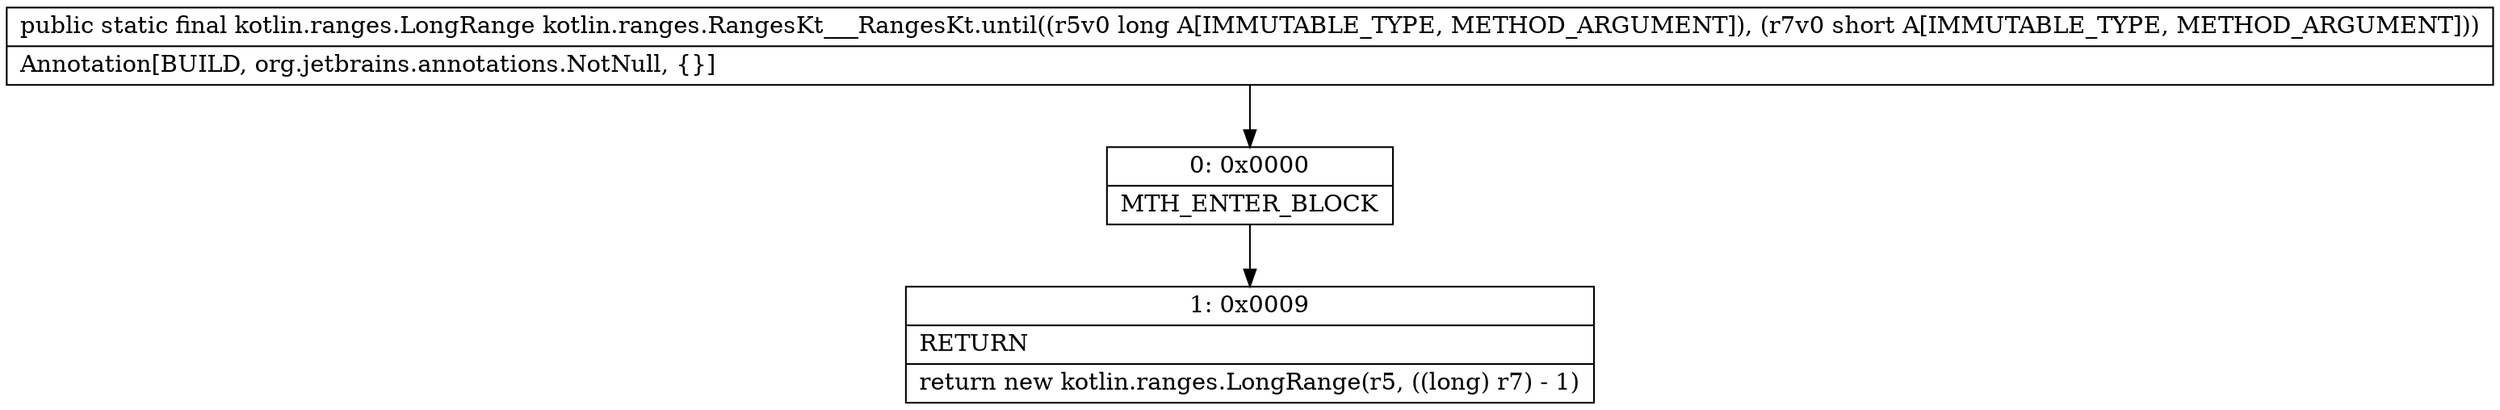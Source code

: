 digraph "CFG forkotlin.ranges.RangesKt___RangesKt.until(JS)Lkotlin\/ranges\/LongRange;" {
Node_0 [shape=record,label="{0\:\ 0x0000|MTH_ENTER_BLOCK\l}"];
Node_1 [shape=record,label="{1\:\ 0x0009|RETURN\l|return new kotlin.ranges.LongRange(r5, ((long) r7) \- 1)\l}"];
MethodNode[shape=record,label="{public static final kotlin.ranges.LongRange kotlin.ranges.RangesKt___RangesKt.until((r5v0 long A[IMMUTABLE_TYPE, METHOD_ARGUMENT]), (r7v0 short A[IMMUTABLE_TYPE, METHOD_ARGUMENT]))  | Annotation[BUILD, org.jetbrains.annotations.NotNull, \{\}]\l}"];
MethodNode -> Node_0;
Node_0 -> Node_1;
}


